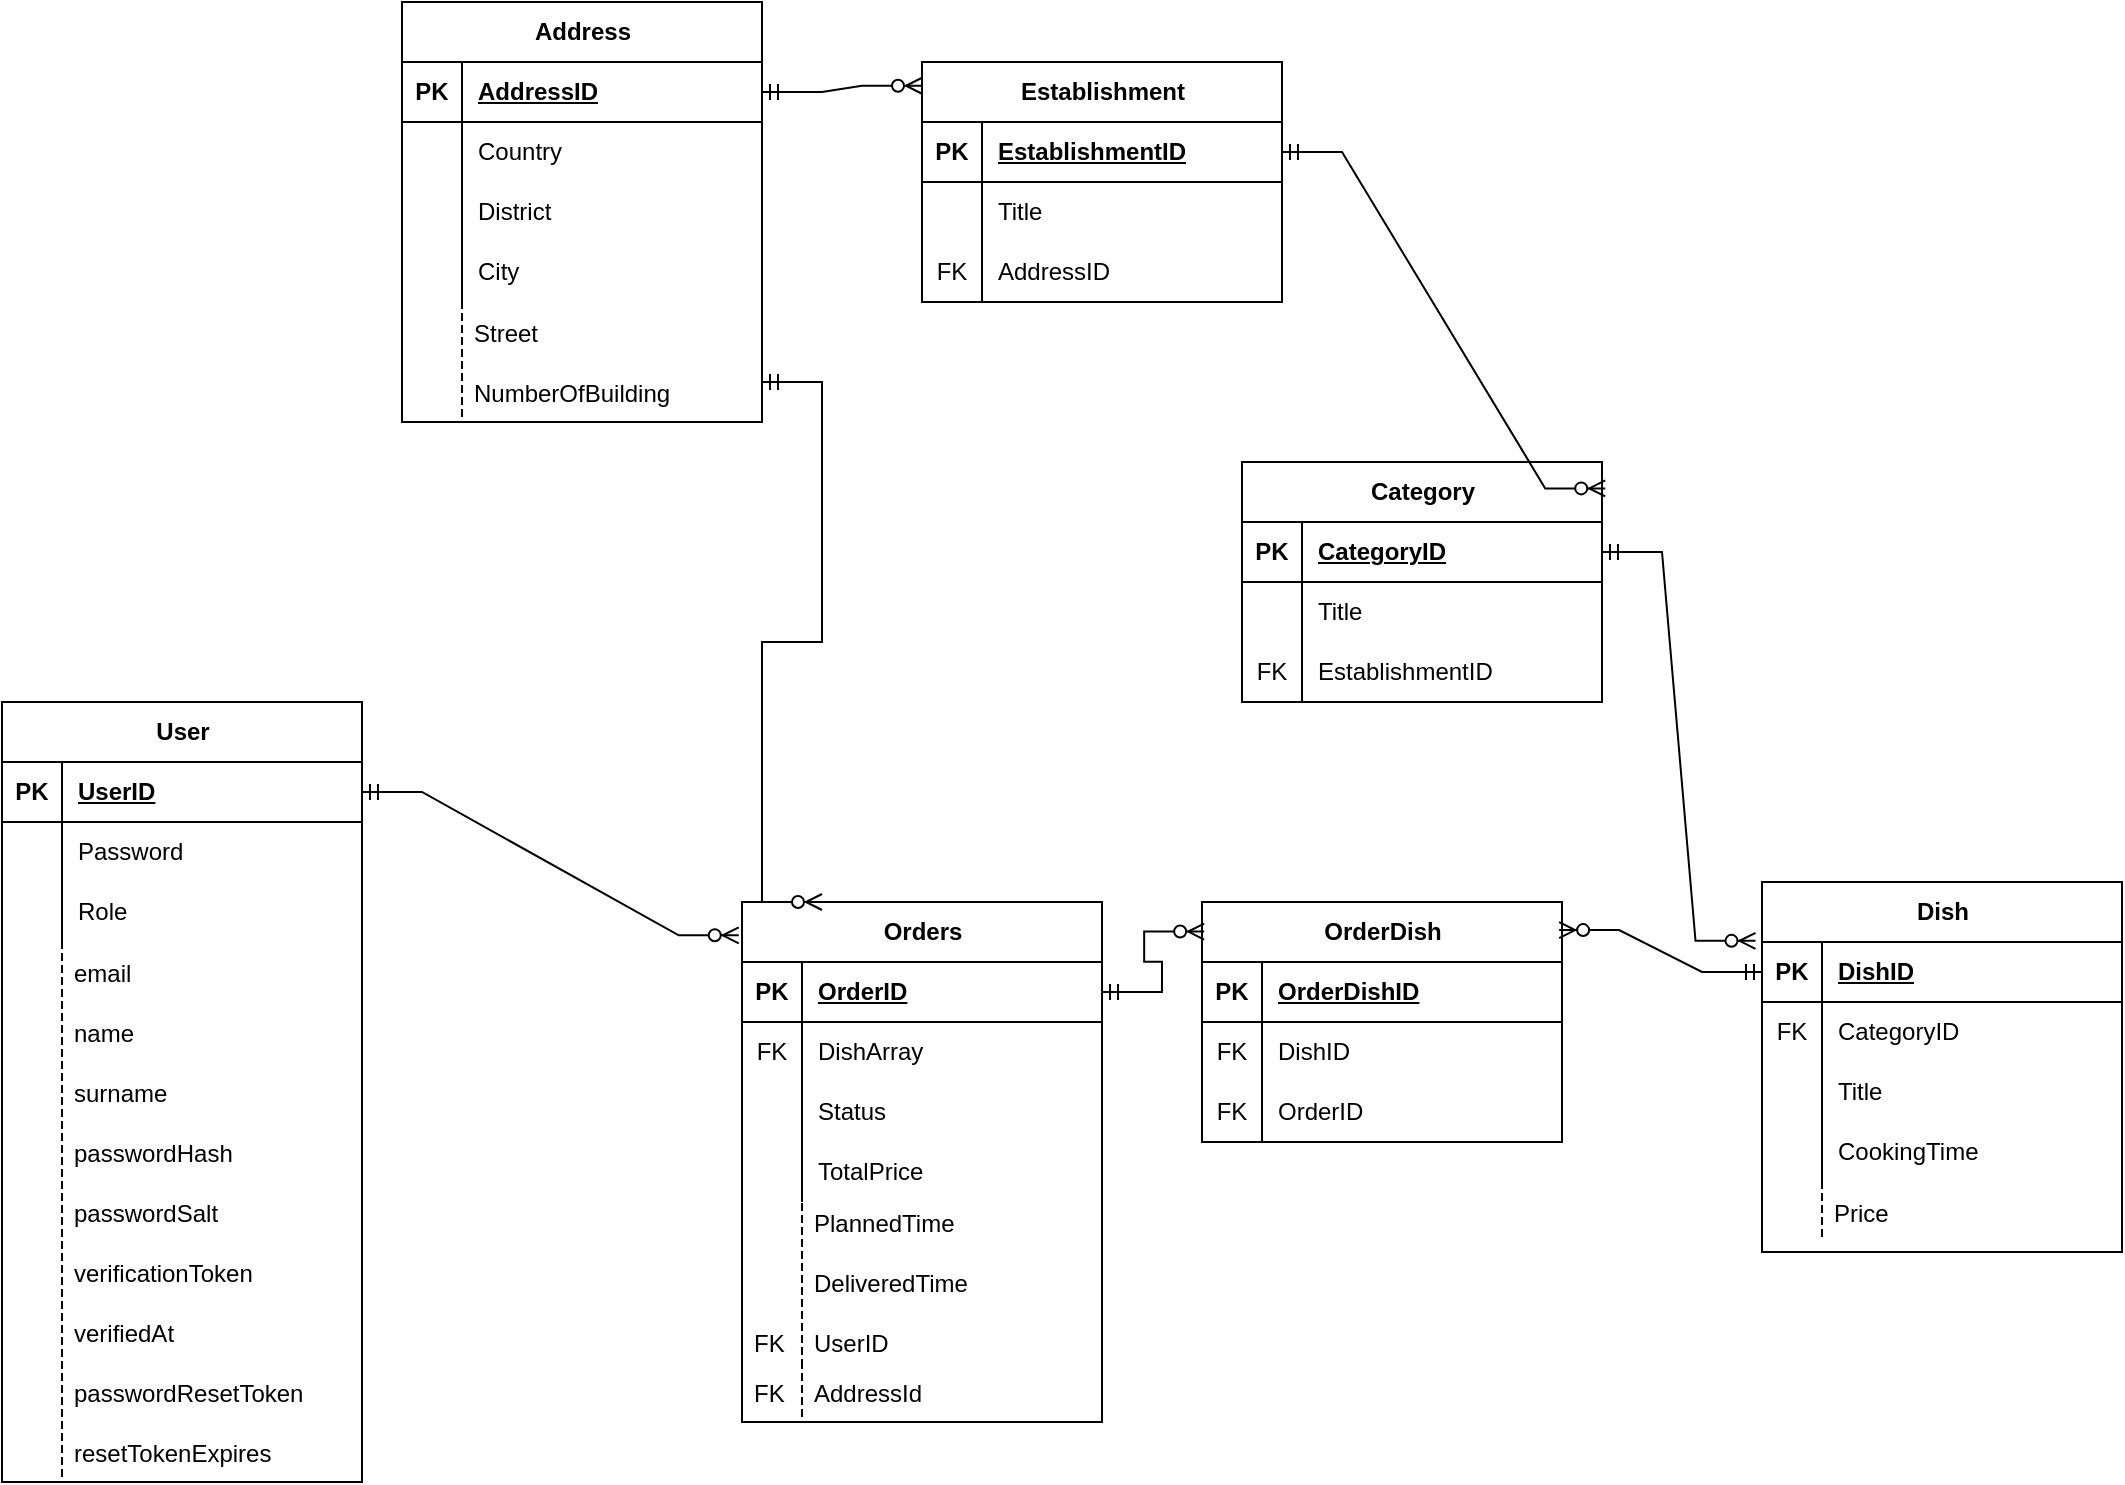 <mxfile version="21.6.8" type="device">
  <diagram name="Сторінка-1" id="KZws3kgKz52bz0hPjmru">
    <mxGraphModel dx="1348" dy="621" grid="1" gridSize="10" guides="1" tooltips="1" connect="1" arrows="1" fold="1" page="1" pageScale="1" pageWidth="827" pageHeight="1169" math="0" shadow="0">
      <root>
        <mxCell id="0" />
        <mxCell id="1" parent="0" />
        <mxCell id="n4Qk8GRczhbeKokDCpRe-1" value="Establishment" style="shape=table;startSize=30;container=1;collapsible=1;childLayout=tableLayout;fixedRows=1;rowLines=0;fontStyle=1;align=center;resizeLast=1;html=1;" parent="1" vertex="1">
          <mxGeometry x="-60" y="250" width="180" height="120" as="geometry" />
        </mxCell>
        <mxCell id="n4Qk8GRczhbeKokDCpRe-2" value="" style="shape=tableRow;horizontal=0;startSize=0;swimlaneHead=0;swimlaneBody=0;fillColor=none;collapsible=0;dropTarget=0;points=[[0,0.5],[1,0.5]];portConstraint=eastwest;top=0;left=0;right=0;bottom=1;" parent="n4Qk8GRczhbeKokDCpRe-1" vertex="1">
          <mxGeometry y="30" width="180" height="30" as="geometry" />
        </mxCell>
        <mxCell id="n4Qk8GRczhbeKokDCpRe-3" value="PK" style="shape=partialRectangle;connectable=0;fillColor=none;top=0;left=0;bottom=0;right=0;fontStyle=1;overflow=hidden;whiteSpace=wrap;html=1;" parent="n4Qk8GRczhbeKokDCpRe-2" vertex="1">
          <mxGeometry width="30" height="30" as="geometry">
            <mxRectangle width="30" height="30" as="alternateBounds" />
          </mxGeometry>
        </mxCell>
        <mxCell id="n4Qk8GRczhbeKokDCpRe-4" value="EstablishmentID" style="shape=partialRectangle;connectable=0;fillColor=none;top=0;left=0;bottom=0;right=0;align=left;spacingLeft=6;fontStyle=5;overflow=hidden;whiteSpace=wrap;html=1;" parent="n4Qk8GRczhbeKokDCpRe-2" vertex="1">
          <mxGeometry x="30" width="150" height="30" as="geometry">
            <mxRectangle width="150" height="30" as="alternateBounds" />
          </mxGeometry>
        </mxCell>
        <mxCell id="n4Qk8GRczhbeKokDCpRe-5" value="" style="shape=tableRow;horizontal=0;startSize=0;swimlaneHead=0;swimlaneBody=0;fillColor=none;collapsible=0;dropTarget=0;points=[[0,0.5],[1,0.5]];portConstraint=eastwest;top=0;left=0;right=0;bottom=0;" parent="n4Qk8GRczhbeKokDCpRe-1" vertex="1">
          <mxGeometry y="60" width="180" height="30" as="geometry" />
        </mxCell>
        <mxCell id="n4Qk8GRczhbeKokDCpRe-6" value="" style="shape=partialRectangle;connectable=0;fillColor=none;top=0;left=0;bottom=0;right=0;editable=1;overflow=hidden;whiteSpace=wrap;html=1;" parent="n4Qk8GRczhbeKokDCpRe-5" vertex="1">
          <mxGeometry width="30" height="30" as="geometry">
            <mxRectangle width="30" height="30" as="alternateBounds" />
          </mxGeometry>
        </mxCell>
        <mxCell id="n4Qk8GRczhbeKokDCpRe-7" value="Title" style="shape=partialRectangle;connectable=0;fillColor=none;top=0;left=0;bottom=0;right=0;align=left;spacingLeft=6;overflow=hidden;whiteSpace=wrap;html=1;" parent="n4Qk8GRczhbeKokDCpRe-5" vertex="1">
          <mxGeometry x="30" width="150" height="30" as="geometry">
            <mxRectangle width="150" height="30" as="alternateBounds" />
          </mxGeometry>
        </mxCell>
        <mxCell id="n4Qk8GRczhbeKokDCpRe-8" value="" style="shape=tableRow;horizontal=0;startSize=0;swimlaneHead=0;swimlaneBody=0;fillColor=none;collapsible=0;dropTarget=0;points=[[0,0.5],[1,0.5]];portConstraint=eastwest;top=0;left=0;right=0;bottom=0;" parent="n4Qk8GRczhbeKokDCpRe-1" vertex="1">
          <mxGeometry y="90" width="180" height="30" as="geometry" />
        </mxCell>
        <mxCell id="n4Qk8GRczhbeKokDCpRe-9" value="FK" style="shape=partialRectangle;connectable=0;fillColor=none;top=0;left=0;bottom=0;right=0;editable=1;overflow=hidden;whiteSpace=wrap;html=1;" parent="n4Qk8GRczhbeKokDCpRe-8" vertex="1">
          <mxGeometry width="30" height="30" as="geometry">
            <mxRectangle width="30" height="30" as="alternateBounds" />
          </mxGeometry>
        </mxCell>
        <mxCell id="n4Qk8GRczhbeKokDCpRe-10" value="AddressID" style="shape=partialRectangle;connectable=0;fillColor=none;top=0;left=0;bottom=0;right=0;align=left;spacingLeft=6;overflow=hidden;whiteSpace=wrap;html=1;" parent="n4Qk8GRczhbeKokDCpRe-8" vertex="1">
          <mxGeometry x="30" width="150" height="30" as="geometry">
            <mxRectangle width="150" height="30" as="alternateBounds" />
          </mxGeometry>
        </mxCell>
        <mxCell id="n4Qk8GRczhbeKokDCpRe-14" value="Address" style="shape=table;startSize=30;container=1;collapsible=1;childLayout=tableLayout;fixedRows=1;rowLines=0;fontStyle=1;align=center;resizeLast=1;html=1;" parent="1" vertex="1">
          <mxGeometry x="-320" y="220" width="180" height="210" as="geometry" />
        </mxCell>
        <mxCell id="n4Qk8GRczhbeKokDCpRe-15" value="" style="shape=tableRow;horizontal=0;startSize=0;swimlaneHead=0;swimlaneBody=0;fillColor=none;collapsible=0;dropTarget=0;points=[[0,0.5],[1,0.5]];portConstraint=eastwest;top=0;left=0;right=0;bottom=1;" parent="n4Qk8GRczhbeKokDCpRe-14" vertex="1">
          <mxGeometry y="30" width="180" height="30" as="geometry" />
        </mxCell>
        <mxCell id="n4Qk8GRczhbeKokDCpRe-16" value="PK" style="shape=partialRectangle;connectable=0;fillColor=none;top=0;left=0;bottom=0;right=0;fontStyle=1;overflow=hidden;whiteSpace=wrap;html=1;" parent="n4Qk8GRczhbeKokDCpRe-15" vertex="1">
          <mxGeometry width="30" height="30" as="geometry">
            <mxRectangle width="30" height="30" as="alternateBounds" />
          </mxGeometry>
        </mxCell>
        <mxCell id="n4Qk8GRczhbeKokDCpRe-17" value="AddressID" style="shape=partialRectangle;connectable=0;fillColor=none;top=0;left=0;bottom=0;right=0;align=left;spacingLeft=6;fontStyle=5;overflow=hidden;whiteSpace=wrap;html=1;" parent="n4Qk8GRczhbeKokDCpRe-15" vertex="1">
          <mxGeometry x="30" width="150" height="30" as="geometry">
            <mxRectangle width="150" height="30" as="alternateBounds" />
          </mxGeometry>
        </mxCell>
        <mxCell id="n4Qk8GRczhbeKokDCpRe-18" value="" style="shape=tableRow;horizontal=0;startSize=0;swimlaneHead=0;swimlaneBody=0;fillColor=none;collapsible=0;dropTarget=0;points=[[0,0.5],[1,0.5]];portConstraint=eastwest;top=0;left=0;right=0;bottom=0;" parent="n4Qk8GRczhbeKokDCpRe-14" vertex="1">
          <mxGeometry y="60" width="180" height="30" as="geometry" />
        </mxCell>
        <mxCell id="n4Qk8GRczhbeKokDCpRe-19" value="" style="shape=partialRectangle;connectable=0;fillColor=none;top=0;left=0;bottom=0;right=0;editable=1;overflow=hidden;whiteSpace=wrap;html=1;" parent="n4Qk8GRczhbeKokDCpRe-18" vertex="1">
          <mxGeometry width="30" height="30" as="geometry">
            <mxRectangle width="30" height="30" as="alternateBounds" />
          </mxGeometry>
        </mxCell>
        <mxCell id="n4Qk8GRczhbeKokDCpRe-20" value="Country" style="shape=partialRectangle;connectable=0;fillColor=none;top=0;left=0;bottom=0;right=0;align=left;spacingLeft=6;overflow=hidden;whiteSpace=wrap;html=1;" parent="n4Qk8GRczhbeKokDCpRe-18" vertex="1">
          <mxGeometry x="30" width="150" height="30" as="geometry">
            <mxRectangle width="150" height="30" as="alternateBounds" />
          </mxGeometry>
        </mxCell>
        <mxCell id="n4Qk8GRczhbeKokDCpRe-21" value="" style="shape=tableRow;horizontal=0;startSize=0;swimlaneHead=0;swimlaneBody=0;fillColor=none;collapsible=0;dropTarget=0;points=[[0,0.5],[1,0.5]];portConstraint=eastwest;top=0;left=0;right=0;bottom=0;" parent="n4Qk8GRczhbeKokDCpRe-14" vertex="1">
          <mxGeometry y="90" width="180" height="30" as="geometry" />
        </mxCell>
        <mxCell id="n4Qk8GRczhbeKokDCpRe-22" value="" style="shape=partialRectangle;connectable=0;fillColor=none;top=0;left=0;bottom=0;right=0;editable=1;overflow=hidden;whiteSpace=wrap;html=1;" parent="n4Qk8GRczhbeKokDCpRe-21" vertex="1">
          <mxGeometry width="30" height="30" as="geometry">
            <mxRectangle width="30" height="30" as="alternateBounds" />
          </mxGeometry>
        </mxCell>
        <mxCell id="n4Qk8GRczhbeKokDCpRe-23" value="District" style="shape=partialRectangle;connectable=0;fillColor=none;top=0;left=0;bottom=0;right=0;align=left;spacingLeft=6;overflow=hidden;whiteSpace=wrap;html=1;" parent="n4Qk8GRczhbeKokDCpRe-21" vertex="1">
          <mxGeometry x="30" width="150" height="30" as="geometry">
            <mxRectangle width="150" height="30" as="alternateBounds" />
          </mxGeometry>
        </mxCell>
        <mxCell id="n4Qk8GRczhbeKokDCpRe-24" value="" style="shape=tableRow;horizontal=0;startSize=0;swimlaneHead=0;swimlaneBody=0;fillColor=none;collapsible=0;dropTarget=0;points=[[0,0.5],[1,0.5]];portConstraint=eastwest;top=0;left=0;right=0;bottom=0;" parent="n4Qk8GRczhbeKokDCpRe-14" vertex="1">
          <mxGeometry y="120" width="180" height="30" as="geometry" />
        </mxCell>
        <mxCell id="n4Qk8GRczhbeKokDCpRe-25" value="" style="shape=partialRectangle;connectable=0;fillColor=none;top=0;left=0;bottom=0;right=0;editable=1;overflow=hidden;whiteSpace=wrap;html=1;" parent="n4Qk8GRczhbeKokDCpRe-24" vertex="1">
          <mxGeometry width="30" height="30" as="geometry">
            <mxRectangle width="30" height="30" as="alternateBounds" />
          </mxGeometry>
        </mxCell>
        <mxCell id="n4Qk8GRczhbeKokDCpRe-26" value="City" style="shape=partialRectangle;connectable=0;fillColor=none;top=0;left=0;bottom=0;right=0;align=left;spacingLeft=6;overflow=hidden;whiteSpace=wrap;html=1;" parent="n4Qk8GRczhbeKokDCpRe-24" vertex="1">
          <mxGeometry x="30" width="150" height="30" as="geometry">
            <mxRectangle width="150" height="30" as="alternateBounds" />
          </mxGeometry>
        </mxCell>
        <mxCell id="n4Qk8GRczhbeKokDCpRe-27" value="NumberOfBuilding" style="shape=partialRectangle;fillColor=none;align=left;verticalAlign=middle;strokeColor=none;spacingLeft=34;rotatable=0;points=[[0,0.5],[1,0.5]];portConstraint=eastwest;dropTarget=0;" parent="1" vertex="1">
          <mxGeometry x="-320" y="400" width="90" height="30" as="geometry" />
        </mxCell>
        <mxCell id="n4Qk8GRczhbeKokDCpRe-28" value="" style="shape=partialRectangle;top=0;left=0;bottom=0;fillColor=none;stokeWidth=1;dashed=1;align=left;verticalAlign=middle;spacingLeft=4;spacingRight=4;overflow=hidden;rotatable=0;points=[];portConstraint=eastwest;part=1;" parent="n4Qk8GRczhbeKokDCpRe-27" vertex="1" connectable="0">
          <mxGeometry width="30" height="30" as="geometry" />
        </mxCell>
        <mxCell id="n4Qk8GRczhbeKokDCpRe-31" value="Category" style="shape=table;startSize=30;container=1;collapsible=1;childLayout=tableLayout;fixedRows=1;rowLines=0;fontStyle=1;align=center;resizeLast=1;html=1;" parent="1" vertex="1">
          <mxGeometry x="100" y="450" width="180" height="120" as="geometry" />
        </mxCell>
        <mxCell id="n4Qk8GRczhbeKokDCpRe-32" value="" style="shape=tableRow;horizontal=0;startSize=0;swimlaneHead=0;swimlaneBody=0;fillColor=none;collapsible=0;dropTarget=0;points=[[0,0.5],[1,0.5]];portConstraint=eastwest;top=0;left=0;right=0;bottom=1;" parent="n4Qk8GRczhbeKokDCpRe-31" vertex="1">
          <mxGeometry y="30" width="180" height="30" as="geometry" />
        </mxCell>
        <mxCell id="n4Qk8GRczhbeKokDCpRe-33" value="PK" style="shape=partialRectangle;connectable=0;fillColor=none;top=0;left=0;bottom=0;right=0;fontStyle=1;overflow=hidden;whiteSpace=wrap;html=1;" parent="n4Qk8GRczhbeKokDCpRe-32" vertex="1">
          <mxGeometry width="30" height="30" as="geometry">
            <mxRectangle width="30" height="30" as="alternateBounds" />
          </mxGeometry>
        </mxCell>
        <mxCell id="n4Qk8GRczhbeKokDCpRe-34" value="CategoryID" style="shape=partialRectangle;connectable=0;fillColor=none;top=0;left=0;bottom=0;right=0;align=left;spacingLeft=6;fontStyle=5;overflow=hidden;whiteSpace=wrap;html=1;" parent="n4Qk8GRczhbeKokDCpRe-32" vertex="1">
          <mxGeometry x="30" width="150" height="30" as="geometry">
            <mxRectangle width="150" height="30" as="alternateBounds" />
          </mxGeometry>
        </mxCell>
        <mxCell id="n4Qk8GRczhbeKokDCpRe-35" value="" style="shape=tableRow;horizontal=0;startSize=0;swimlaneHead=0;swimlaneBody=0;fillColor=none;collapsible=0;dropTarget=0;points=[[0,0.5],[1,0.5]];portConstraint=eastwest;top=0;left=0;right=0;bottom=0;" parent="n4Qk8GRczhbeKokDCpRe-31" vertex="1">
          <mxGeometry y="60" width="180" height="30" as="geometry" />
        </mxCell>
        <mxCell id="n4Qk8GRczhbeKokDCpRe-36" value="" style="shape=partialRectangle;connectable=0;fillColor=none;top=0;left=0;bottom=0;right=0;editable=1;overflow=hidden;whiteSpace=wrap;html=1;" parent="n4Qk8GRczhbeKokDCpRe-35" vertex="1">
          <mxGeometry width="30" height="30" as="geometry">
            <mxRectangle width="30" height="30" as="alternateBounds" />
          </mxGeometry>
        </mxCell>
        <mxCell id="n4Qk8GRczhbeKokDCpRe-37" value="Title" style="shape=partialRectangle;connectable=0;fillColor=none;top=0;left=0;bottom=0;right=0;align=left;spacingLeft=6;overflow=hidden;whiteSpace=wrap;html=1;" parent="n4Qk8GRczhbeKokDCpRe-35" vertex="1">
          <mxGeometry x="30" width="150" height="30" as="geometry">
            <mxRectangle width="150" height="30" as="alternateBounds" />
          </mxGeometry>
        </mxCell>
        <mxCell id="n4Qk8GRczhbeKokDCpRe-38" value="" style="shape=tableRow;horizontal=0;startSize=0;swimlaneHead=0;swimlaneBody=0;fillColor=none;collapsible=0;dropTarget=0;points=[[0,0.5],[1,0.5]];portConstraint=eastwest;top=0;left=0;right=0;bottom=0;" parent="n4Qk8GRczhbeKokDCpRe-31" vertex="1">
          <mxGeometry y="90" width="180" height="30" as="geometry" />
        </mxCell>
        <mxCell id="n4Qk8GRczhbeKokDCpRe-39" value="FK" style="shape=partialRectangle;connectable=0;fillColor=none;top=0;left=0;bottom=0;right=0;editable=1;overflow=hidden;whiteSpace=wrap;html=1;" parent="n4Qk8GRczhbeKokDCpRe-38" vertex="1">
          <mxGeometry width="30" height="30" as="geometry">
            <mxRectangle width="30" height="30" as="alternateBounds" />
          </mxGeometry>
        </mxCell>
        <mxCell id="n4Qk8GRczhbeKokDCpRe-40" value="EstablishmentID" style="shape=partialRectangle;connectable=0;fillColor=none;top=0;left=0;bottom=0;right=0;align=left;spacingLeft=6;overflow=hidden;whiteSpace=wrap;html=1;" parent="n4Qk8GRczhbeKokDCpRe-38" vertex="1">
          <mxGeometry x="30" width="150" height="30" as="geometry">
            <mxRectangle width="150" height="30" as="alternateBounds" />
          </mxGeometry>
        </mxCell>
        <mxCell id="n4Qk8GRczhbeKokDCpRe-62" value="Dish" style="shape=table;startSize=30;container=1;collapsible=1;childLayout=tableLayout;fixedRows=1;rowLines=0;fontStyle=1;align=center;resizeLast=1;html=1;" parent="1" vertex="1">
          <mxGeometry x="360" y="660" width="180" height="185" as="geometry" />
        </mxCell>
        <mxCell id="n4Qk8GRczhbeKokDCpRe-63" value="" style="shape=tableRow;horizontal=0;startSize=0;swimlaneHead=0;swimlaneBody=0;fillColor=none;collapsible=0;dropTarget=0;points=[[0,0.5],[1,0.5]];portConstraint=eastwest;top=0;left=0;right=0;bottom=1;" parent="n4Qk8GRczhbeKokDCpRe-62" vertex="1">
          <mxGeometry y="30" width="180" height="30" as="geometry" />
        </mxCell>
        <mxCell id="n4Qk8GRczhbeKokDCpRe-64" value="PK" style="shape=partialRectangle;connectable=0;fillColor=none;top=0;left=0;bottom=0;right=0;fontStyle=1;overflow=hidden;whiteSpace=wrap;html=1;" parent="n4Qk8GRczhbeKokDCpRe-63" vertex="1">
          <mxGeometry width="30" height="30" as="geometry">
            <mxRectangle width="30" height="30" as="alternateBounds" />
          </mxGeometry>
        </mxCell>
        <mxCell id="n4Qk8GRczhbeKokDCpRe-65" value="DishID" style="shape=partialRectangle;connectable=0;fillColor=none;top=0;left=0;bottom=0;right=0;align=left;spacingLeft=6;fontStyle=5;overflow=hidden;whiteSpace=wrap;html=1;" parent="n4Qk8GRczhbeKokDCpRe-63" vertex="1">
          <mxGeometry x="30" width="150" height="30" as="geometry">
            <mxRectangle width="150" height="30" as="alternateBounds" />
          </mxGeometry>
        </mxCell>
        <mxCell id="n4Qk8GRczhbeKokDCpRe-66" value="" style="shape=tableRow;horizontal=0;startSize=0;swimlaneHead=0;swimlaneBody=0;fillColor=none;collapsible=0;dropTarget=0;points=[[0,0.5],[1,0.5]];portConstraint=eastwest;top=0;left=0;right=0;bottom=0;" parent="n4Qk8GRczhbeKokDCpRe-62" vertex="1">
          <mxGeometry y="60" width="180" height="30" as="geometry" />
        </mxCell>
        <mxCell id="n4Qk8GRczhbeKokDCpRe-67" value="FK" style="shape=partialRectangle;connectable=0;fillColor=none;top=0;left=0;bottom=0;right=0;editable=1;overflow=hidden;whiteSpace=wrap;html=1;" parent="n4Qk8GRczhbeKokDCpRe-66" vertex="1">
          <mxGeometry width="30" height="30" as="geometry">
            <mxRectangle width="30" height="30" as="alternateBounds" />
          </mxGeometry>
        </mxCell>
        <mxCell id="n4Qk8GRczhbeKokDCpRe-68" value="CategoryID" style="shape=partialRectangle;connectable=0;fillColor=none;top=0;left=0;bottom=0;right=0;align=left;spacingLeft=6;overflow=hidden;whiteSpace=wrap;html=1;" parent="n4Qk8GRczhbeKokDCpRe-66" vertex="1">
          <mxGeometry x="30" width="150" height="30" as="geometry">
            <mxRectangle width="150" height="30" as="alternateBounds" />
          </mxGeometry>
        </mxCell>
        <mxCell id="n4Qk8GRczhbeKokDCpRe-69" value="" style="shape=tableRow;horizontal=0;startSize=0;swimlaneHead=0;swimlaneBody=0;fillColor=none;collapsible=0;dropTarget=0;points=[[0,0.5],[1,0.5]];portConstraint=eastwest;top=0;left=0;right=0;bottom=0;" parent="n4Qk8GRczhbeKokDCpRe-62" vertex="1">
          <mxGeometry y="90" width="180" height="30" as="geometry" />
        </mxCell>
        <mxCell id="n4Qk8GRczhbeKokDCpRe-70" value="" style="shape=partialRectangle;connectable=0;fillColor=none;top=0;left=0;bottom=0;right=0;editable=1;overflow=hidden;whiteSpace=wrap;html=1;" parent="n4Qk8GRczhbeKokDCpRe-69" vertex="1">
          <mxGeometry width="30" height="30" as="geometry">
            <mxRectangle width="30" height="30" as="alternateBounds" />
          </mxGeometry>
        </mxCell>
        <mxCell id="n4Qk8GRczhbeKokDCpRe-71" value="Title" style="shape=partialRectangle;connectable=0;fillColor=none;top=0;left=0;bottom=0;right=0;align=left;spacingLeft=6;overflow=hidden;whiteSpace=wrap;html=1;" parent="n4Qk8GRczhbeKokDCpRe-69" vertex="1">
          <mxGeometry x="30" width="150" height="30" as="geometry">
            <mxRectangle width="150" height="30" as="alternateBounds" />
          </mxGeometry>
        </mxCell>
        <mxCell id="n4Qk8GRczhbeKokDCpRe-72" value="" style="shape=tableRow;horizontal=0;startSize=0;swimlaneHead=0;swimlaneBody=0;fillColor=none;collapsible=0;dropTarget=0;points=[[0,0.5],[1,0.5]];portConstraint=eastwest;top=0;left=0;right=0;bottom=0;" parent="n4Qk8GRczhbeKokDCpRe-62" vertex="1">
          <mxGeometry y="120" width="180" height="30" as="geometry" />
        </mxCell>
        <mxCell id="n4Qk8GRczhbeKokDCpRe-73" value="" style="shape=partialRectangle;connectable=0;fillColor=none;top=0;left=0;bottom=0;right=0;editable=1;overflow=hidden;whiteSpace=wrap;html=1;" parent="n4Qk8GRczhbeKokDCpRe-72" vertex="1">
          <mxGeometry width="30" height="30" as="geometry">
            <mxRectangle width="30" height="30" as="alternateBounds" />
          </mxGeometry>
        </mxCell>
        <mxCell id="n4Qk8GRczhbeKokDCpRe-74" value="CookingTime" style="shape=partialRectangle;connectable=0;fillColor=none;top=0;left=0;bottom=0;right=0;align=left;spacingLeft=6;overflow=hidden;whiteSpace=wrap;html=1;" parent="n4Qk8GRczhbeKokDCpRe-72" vertex="1">
          <mxGeometry x="30" width="150" height="30" as="geometry">
            <mxRectangle width="150" height="30" as="alternateBounds" />
          </mxGeometry>
        </mxCell>
        <mxCell id="n4Qk8GRczhbeKokDCpRe-75" value="" style="edgeStyle=entityRelationEdgeStyle;fontSize=12;html=1;endArrow=ERzeroToMany;startArrow=ERmandOne;rounded=0;exitX=1;exitY=0.5;exitDx=0;exitDy=0;entryX=0;entryY=0.099;entryDx=0;entryDy=0;entryPerimeter=0;" parent="1" source="n4Qk8GRczhbeKokDCpRe-15" target="n4Qk8GRczhbeKokDCpRe-1" edge="1">
          <mxGeometry width="100" height="100" relative="1" as="geometry">
            <mxPoint x="80" y="370" as="sourcePoint" />
            <mxPoint x="-150" y="360" as="targetPoint" />
            <Array as="points">
              <mxPoint x="-90" y="150" />
              <mxPoint x="-100" y="150" />
            </Array>
          </mxGeometry>
        </mxCell>
        <mxCell id="n4Qk8GRczhbeKokDCpRe-77" value="" style="edgeStyle=entityRelationEdgeStyle;fontSize=12;html=1;endArrow=ERzeroToMany;startArrow=ERmandOne;rounded=0;exitX=1;exitY=0.5;exitDx=0;exitDy=0;entryX=1.009;entryY=0.11;entryDx=0;entryDy=0;entryPerimeter=0;" parent="1" source="n4Qk8GRczhbeKokDCpRe-2" target="n4Qk8GRczhbeKokDCpRe-31" edge="1">
          <mxGeometry width="100" height="100" relative="1" as="geometry">
            <mxPoint x="210" y="365" as="sourcePoint" />
            <mxPoint x="240" y="510" as="targetPoint" />
          </mxGeometry>
        </mxCell>
        <mxCell id="n4Qk8GRczhbeKokDCpRe-78" value="" style="edgeStyle=entityRelationEdgeStyle;fontSize=12;html=1;endArrow=ERzeroToMany;startArrow=ERmandOne;rounded=0;exitX=1;exitY=0.5;exitDx=0;exitDy=0;entryX=-0.018;entryY=0.159;entryDx=0;entryDy=0;entryPerimeter=0;" parent="1" source="n4Qk8GRczhbeKokDCpRe-32" target="n4Qk8GRczhbeKokDCpRe-62" edge="1">
          <mxGeometry width="100" height="100" relative="1" as="geometry">
            <mxPoint x="140" y="610" as="sourcePoint" />
            <mxPoint x="220" y="598" as="targetPoint" />
          </mxGeometry>
        </mxCell>
        <mxCell id="n4Qk8GRczhbeKokDCpRe-79" value="Orders" style="shape=table;startSize=30;container=1;collapsible=1;childLayout=tableLayout;fixedRows=1;rowLines=0;fontStyle=1;align=center;resizeLast=1;html=1;" parent="1" vertex="1">
          <mxGeometry x="-150" y="670" width="180" height="260" as="geometry" />
        </mxCell>
        <mxCell id="n4Qk8GRczhbeKokDCpRe-80" value="" style="shape=tableRow;horizontal=0;startSize=0;swimlaneHead=0;swimlaneBody=0;fillColor=none;collapsible=0;dropTarget=0;points=[[0,0.5],[1,0.5]];portConstraint=eastwest;top=0;left=0;right=0;bottom=1;" parent="n4Qk8GRczhbeKokDCpRe-79" vertex="1">
          <mxGeometry y="30" width="180" height="30" as="geometry" />
        </mxCell>
        <mxCell id="n4Qk8GRczhbeKokDCpRe-81" value="PK" style="shape=partialRectangle;connectable=0;fillColor=none;top=0;left=0;bottom=0;right=0;fontStyle=1;overflow=hidden;whiteSpace=wrap;html=1;" parent="n4Qk8GRczhbeKokDCpRe-80" vertex="1">
          <mxGeometry width="30" height="30" as="geometry">
            <mxRectangle width="30" height="30" as="alternateBounds" />
          </mxGeometry>
        </mxCell>
        <mxCell id="n4Qk8GRczhbeKokDCpRe-82" value="OrderID" style="shape=partialRectangle;connectable=0;fillColor=none;top=0;left=0;bottom=0;right=0;align=left;spacingLeft=6;fontStyle=5;overflow=hidden;whiteSpace=wrap;html=1;" parent="n4Qk8GRczhbeKokDCpRe-80" vertex="1">
          <mxGeometry x="30" width="150" height="30" as="geometry">
            <mxRectangle width="150" height="30" as="alternateBounds" />
          </mxGeometry>
        </mxCell>
        <mxCell id="n4Qk8GRczhbeKokDCpRe-83" value="" style="shape=tableRow;horizontal=0;startSize=0;swimlaneHead=0;swimlaneBody=0;fillColor=none;collapsible=0;dropTarget=0;points=[[0,0.5],[1,0.5]];portConstraint=eastwest;top=0;left=0;right=0;bottom=0;" parent="n4Qk8GRczhbeKokDCpRe-79" vertex="1">
          <mxGeometry y="60" width="180" height="30" as="geometry" />
        </mxCell>
        <mxCell id="n4Qk8GRczhbeKokDCpRe-84" value="FK" style="shape=partialRectangle;connectable=0;fillColor=none;top=0;left=0;bottom=0;right=0;editable=1;overflow=hidden;whiteSpace=wrap;html=1;" parent="n4Qk8GRczhbeKokDCpRe-83" vertex="1">
          <mxGeometry width="30" height="30" as="geometry">
            <mxRectangle width="30" height="30" as="alternateBounds" />
          </mxGeometry>
        </mxCell>
        <mxCell id="n4Qk8GRczhbeKokDCpRe-85" value="DishArray" style="shape=partialRectangle;connectable=0;fillColor=none;top=0;left=0;bottom=0;right=0;align=left;spacingLeft=6;overflow=hidden;whiteSpace=wrap;html=1;" parent="n4Qk8GRczhbeKokDCpRe-83" vertex="1">
          <mxGeometry x="30" width="150" height="30" as="geometry">
            <mxRectangle width="150" height="30" as="alternateBounds" />
          </mxGeometry>
        </mxCell>
        <mxCell id="n4Qk8GRczhbeKokDCpRe-86" value="" style="shape=tableRow;horizontal=0;startSize=0;swimlaneHead=0;swimlaneBody=0;fillColor=none;collapsible=0;dropTarget=0;points=[[0,0.5],[1,0.5]];portConstraint=eastwest;top=0;left=0;right=0;bottom=0;" parent="n4Qk8GRczhbeKokDCpRe-79" vertex="1">
          <mxGeometry y="90" width="180" height="30" as="geometry" />
        </mxCell>
        <mxCell id="n4Qk8GRczhbeKokDCpRe-87" value="" style="shape=partialRectangle;connectable=0;fillColor=none;top=0;left=0;bottom=0;right=0;editable=1;overflow=hidden;whiteSpace=wrap;html=1;" parent="n4Qk8GRczhbeKokDCpRe-86" vertex="1">
          <mxGeometry width="30" height="30" as="geometry">
            <mxRectangle width="30" height="30" as="alternateBounds" />
          </mxGeometry>
        </mxCell>
        <mxCell id="n4Qk8GRczhbeKokDCpRe-88" value="Status" style="shape=partialRectangle;connectable=0;fillColor=none;top=0;left=0;bottom=0;right=0;align=left;spacingLeft=6;overflow=hidden;whiteSpace=wrap;html=1;" parent="n4Qk8GRczhbeKokDCpRe-86" vertex="1">
          <mxGeometry x="30" width="150" height="30" as="geometry">
            <mxRectangle width="150" height="30" as="alternateBounds" />
          </mxGeometry>
        </mxCell>
        <mxCell id="n4Qk8GRczhbeKokDCpRe-89" value="" style="shape=tableRow;horizontal=0;startSize=0;swimlaneHead=0;swimlaneBody=0;fillColor=none;collapsible=0;dropTarget=0;points=[[0,0.5],[1,0.5]];portConstraint=eastwest;top=0;left=0;right=0;bottom=0;" parent="n4Qk8GRczhbeKokDCpRe-79" vertex="1">
          <mxGeometry y="120" width="180" height="30" as="geometry" />
        </mxCell>
        <mxCell id="n4Qk8GRczhbeKokDCpRe-90" value="" style="shape=partialRectangle;connectable=0;fillColor=none;top=0;left=0;bottom=0;right=0;editable=1;overflow=hidden;whiteSpace=wrap;html=1;" parent="n4Qk8GRczhbeKokDCpRe-89" vertex="1">
          <mxGeometry width="30" height="30" as="geometry">
            <mxRectangle width="30" height="30" as="alternateBounds" />
          </mxGeometry>
        </mxCell>
        <mxCell id="n4Qk8GRczhbeKokDCpRe-91" value="TotalPrice" style="shape=partialRectangle;connectable=0;fillColor=none;top=0;left=0;bottom=0;right=0;align=left;spacingLeft=6;overflow=hidden;whiteSpace=wrap;html=1;" parent="n4Qk8GRczhbeKokDCpRe-89" vertex="1">
          <mxGeometry x="30" width="150" height="30" as="geometry">
            <mxRectangle width="150" height="30" as="alternateBounds" />
          </mxGeometry>
        </mxCell>
        <mxCell id="n4Qk8GRczhbeKokDCpRe-93" value="Price" style="shape=partialRectangle;fillColor=none;align=left;verticalAlign=middle;strokeColor=none;spacingLeft=34;rotatable=0;points=[[0,0.5],[1,0.5]];portConstraint=eastwest;dropTarget=0;" parent="1" vertex="1">
          <mxGeometry x="360" y="810" width="90" height="30" as="geometry" />
        </mxCell>
        <mxCell id="n4Qk8GRczhbeKokDCpRe-94" value="" style="shape=partialRectangle;top=0;left=0;bottom=0;fillColor=none;stokeWidth=1;dashed=1;align=left;verticalAlign=middle;spacingLeft=4;spacingRight=4;overflow=hidden;rotatable=0;points=[];portConstraint=eastwest;part=1;" parent="n4Qk8GRczhbeKokDCpRe-93" vertex="1" connectable="0">
          <mxGeometry width="30" height="30" as="geometry" />
        </mxCell>
        <mxCell id="n4Qk8GRczhbeKokDCpRe-95" value="PlannedTime" style="shape=partialRectangle;fillColor=none;align=left;verticalAlign=middle;strokeColor=none;spacingLeft=34;rotatable=0;points=[[0,0.5],[1,0.5]];portConstraint=eastwest;dropTarget=0;" parent="1" vertex="1">
          <mxGeometry x="-150" y="815" width="90" height="30" as="geometry" />
        </mxCell>
        <mxCell id="n4Qk8GRczhbeKokDCpRe-96" value="" style="shape=partialRectangle;top=0;left=0;bottom=0;fillColor=none;stokeWidth=1;dashed=1;align=left;verticalAlign=middle;spacingLeft=4;spacingRight=4;overflow=hidden;rotatable=0;points=[];portConstraint=eastwest;part=1;" parent="n4Qk8GRczhbeKokDCpRe-95" vertex="1" connectable="0">
          <mxGeometry width="30" height="30" as="geometry" />
        </mxCell>
        <mxCell id="n4Qk8GRczhbeKokDCpRe-97" value="DeliveredTime" style="shape=partialRectangle;fillColor=none;align=left;verticalAlign=middle;strokeColor=none;spacingLeft=34;rotatable=0;points=[[0,0.5],[1,0.5]];portConstraint=eastwest;dropTarget=0;" parent="1" vertex="1">
          <mxGeometry x="-150" y="845" width="90" height="30" as="geometry" />
        </mxCell>
        <mxCell id="n4Qk8GRczhbeKokDCpRe-98" value="" style="shape=partialRectangle;top=0;left=0;bottom=0;fillColor=none;stokeWidth=1;dashed=1;align=left;verticalAlign=middle;spacingLeft=4;spacingRight=4;overflow=hidden;rotatable=0;points=[];portConstraint=eastwest;part=1;" parent="n4Qk8GRczhbeKokDCpRe-97" vertex="1" connectable="0">
          <mxGeometry width="30" height="30" as="geometry" />
        </mxCell>
        <mxCell id="n4Qk8GRczhbeKokDCpRe-99" value="UserID" style="shape=partialRectangle;fillColor=none;align=left;verticalAlign=middle;strokeColor=none;spacingLeft=34;rotatable=0;points=[[0,0.5],[1,0.5]];portConstraint=eastwest;dropTarget=0;" parent="1" vertex="1">
          <mxGeometry x="-150" y="875" width="90" height="30" as="geometry" />
        </mxCell>
        <mxCell id="n4Qk8GRczhbeKokDCpRe-100" value="FK" style="shape=partialRectangle;top=0;left=0;bottom=0;fillColor=none;stokeWidth=1;dashed=1;align=left;verticalAlign=middle;spacingLeft=4;spacingRight=4;overflow=hidden;rotatable=0;points=[];portConstraint=eastwest;part=1;" parent="n4Qk8GRczhbeKokDCpRe-99" vertex="1" connectable="0">
          <mxGeometry width="30" height="30" as="geometry" />
        </mxCell>
        <mxCell id="n4Qk8GRczhbeKokDCpRe-102" value="User" style="shape=table;startSize=30;container=1;collapsible=1;childLayout=tableLayout;fixedRows=1;rowLines=0;fontStyle=1;align=center;resizeLast=1;html=1;" parent="1" vertex="1">
          <mxGeometry x="-520" y="570" width="180" height="390" as="geometry" />
        </mxCell>
        <mxCell id="n4Qk8GRczhbeKokDCpRe-103" value="" style="shape=tableRow;horizontal=0;startSize=0;swimlaneHead=0;swimlaneBody=0;fillColor=none;collapsible=0;dropTarget=0;points=[[0,0.5],[1,0.5]];portConstraint=eastwest;top=0;left=0;right=0;bottom=1;" parent="n4Qk8GRczhbeKokDCpRe-102" vertex="1">
          <mxGeometry y="30" width="180" height="30" as="geometry" />
        </mxCell>
        <mxCell id="n4Qk8GRczhbeKokDCpRe-104" value="PK" style="shape=partialRectangle;connectable=0;fillColor=none;top=0;left=0;bottom=0;right=0;fontStyle=1;overflow=hidden;whiteSpace=wrap;html=1;" parent="n4Qk8GRczhbeKokDCpRe-103" vertex="1">
          <mxGeometry width="30" height="30" as="geometry">
            <mxRectangle width="30" height="30" as="alternateBounds" />
          </mxGeometry>
        </mxCell>
        <mxCell id="n4Qk8GRczhbeKokDCpRe-105" value="UserID" style="shape=partialRectangle;connectable=0;fillColor=none;top=0;left=0;bottom=0;right=0;align=left;spacingLeft=6;fontStyle=5;overflow=hidden;whiteSpace=wrap;html=1;" parent="n4Qk8GRczhbeKokDCpRe-103" vertex="1">
          <mxGeometry x="30" width="150" height="30" as="geometry">
            <mxRectangle width="150" height="30" as="alternateBounds" />
          </mxGeometry>
        </mxCell>
        <mxCell id="n4Qk8GRczhbeKokDCpRe-109" value="" style="shape=tableRow;horizontal=0;startSize=0;swimlaneHead=0;swimlaneBody=0;fillColor=none;collapsible=0;dropTarget=0;points=[[0,0.5],[1,0.5]];portConstraint=eastwest;top=0;left=0;right=0;bottom=0;" parent="n4Qk8GRczhbeKokDCpRe-102" vertex="1">
          <mxGeometry y="60" width="180" height="30" as="geometry" />
        </mxCell>
        <mxCell id="n4Qk8GRczhbeKokDCpRe-110" value="" style="shape=partialRectangle;connectable=0;fillColor=none;top=0;left=0;bottom=0;right=0;editable=1;overflow=hidden;whiteSpace=wrap;html=1;" parent="n4Qk8GRczhbeKokDCpRe-109" vertex="1">
          <mxGeometry width="30" height="30" as="geometry">
            <mxRectangle width="30" height="30" as="alternateBounds" />
          </mxGeometry>
        </mxCell>
        <mxCell id="n4Qk8GRczhbeKokDCpRe-111" value="Password" style="shape=partialRectangle;connectable=0;fillColor=none;top=0;left=0;bottom=0;right=0;align=left;spacingLeft=6;overflow=hidden;whiteSpace=wrap;html=1;" parent="n4Qk8GRczhbeKokDCpRe-109" vertex="1">
          <mxGeometry x="30" width="150" height="30" as="geometry">
            <mxRectangle width="150" height="30" as="alternateBounds" />
          </mxGeometry>
        </mxCell>
        <mxCell id="n4Qk8GRczhbeKokDCpRe-112" value="" style="shape=tableRow;horizontal=0;startSize=0;swimlaneHead=0;swimlaneBody=0;fillColor=none;collapsible=0;dropTarget=0;points=[[0,0.5],[1,0.5]];portConstraint=eastwest;top=0;left=0;right=0;bottom=0;" parent="n4Qk8GRczhbeKokDCpRe-102" vertex="1">
          <mxGeometry y="90" width="180" height="30" as="geometry" />
        </mxCell>
        <mxCell id="n4Qk8GRczhbeKokDCpRe-113" value="" style="shape=partialRectangle;connectable=0;fillColor=none;top=0;left=0;bottom=0;right=0;editable=1;overflow=hidden;whiteSpace=wrap;html=1;" parent="n4Qk8GRczhbeKokDCpRe-112" vertex="1">
          <mxGeometry width="30" height="30" as="geometry">
            <mxRectangle width="30" height="30" as="alternateBounds" />
          </mxGeometry>
        </mxCell>
        <mxCell id="n4Qk8GRczhbeKokDCpRe-114" value="Role" style="shape=partialRectangle;connectable=0;fillColor=none;top=0;left=0;bottom=0;right=0;align=left;spacingLeft=6;overflow=hidden;whiteSpace=wrap;html=1;" parent="n4Qk8GRczhbeKokDCpRe-112" vertex="1">
          <mxGeometry x="30" width="150" height="30" as="geometry">
            <mxRectangle width="150" height="30" as="alternateBounds" />
          </mxGeometry>
        </mxCell>
        <mxCell id="n4Qk8GRczhbeKokDCpRe-115" value="" style="edgeStyle=entityRelationEdgeStyle;fontSize=12;html=1;endArrow=ERzeroToMany;startArrow=ERmandOne;rounded=0;exitX=1;exitY=0.5;exitDx=0;exitDy=0;entryX=-0.009;entryY=0.064;entryDx=0;entryDy=0;entryPerimeter=0;" parent="1" source="n4Qk8GRczhbeKokDCpRe-103" target="n4Qk8GRczhbeKokDCpRe-79" edge="1">
          <mxGeometry width="100" height="100" relative="1" as="geometry">
            <mxPoint x="-200" y="610" as="sourcePoint" />
            <mxPoint x="-100" y="510" as="targetPoint" />
          </mxGeometry>
        </mxCell>
        <mxCell id="n4Qk8GRczhbeKokDCpRe-116" value="" style="edgeStyle=entityRelationEdgeStyle;fontSize=12;html=1;endArrow=ERzeroToMany;startArrow=ERmandOne;rounded=0;" parent="1" edge="1">
          <mxGeometry width="100" height="100" relative="1" as="geometry">
            <mxPoint x="-140" y="410" as="sourcePoint" />
            <mxPoint x="-110" y="670" as="targetPoint" />
          </mxGeometry>
        </mxCell>
        <mxCell id="s4IAIzDdVZQO-hNEyBO9-1" value="Street" style="shape=partialRectangle;fillColor=none;align=left;verticalAlign=middle;strokeColor=none;spacingLeft=34;rotatable=0;points=[[0,0.5],[1,0.5]];portConstraint=eastwest;dropTarget=0;" parent="1" vertex="1">
          <mxGeometry x="-320" y="370" width="90" height="30" as="geometry" />
        </mxCell>
        <mxCell id="s4IAIzDdVZQO-hNEyBO9-2" value="" style="shape=partialRectangle;top=0;left=0;bottom=0;fillColor=none;stokeWidth=1;dashed=1;align=left;verticalAlign=middle;spacingLeft=4;spacingRight=4;overflow=hidden;rotatable=0;points=[];portConstraint=eastwest;part=1;" parent="s4IAIzDdVZQO-hNEyBO9-1" vertex="1" connectable="0">
          <mxGeometry width="30" height="30" as="geometry" />
        </mxCell>
        <mxCell id="P55LP83zHeTERi6FR-1s-1" value="OrderDish" style="shape=table;startSize=30;container=1;collapsible=1;childLayout=tableLayout;fixedRows=1;rowLines=0;fontStyle=1;align=center;resizeLast=1;html=1;" parent="1" vertex="1">
          <mxGeometry x="80" y="670" width="180" height="120" as="geometry" />
        </mxCell>
        <mxCell id="P55LP83zHeTERi6FR-1s-2" value="" style="shape=tableRow;horizontal=0;startSize=0;swimlaneHead=0;swimlaneBody=0;fillColor=none;collapsible=0;dropTarget=0;points=[[0,0.5],[1,0.5]];portConstraint=eastwest;top=0;left=0;right=0;bottom=1;" parent="P55LP83zHeTERi6FR-1s-1" vertex="1">
          <mxGeometry y="30" width="180" height="30" as="geometry" />
        </mxCell>
        <mxCell id="P55LP83zHeTERi6FR-1s-3" value="PK" style="shape=partialRectangle;connectable=0;fillColor=none;top=0;left=0;bottom=0;right=0;fontStyle=1;overflow=hidden;whiteSpace=wrap;html=1;" parent="P55LP83zHeTERi6FR-1s-2" vertex="1">
          <mxGeometry width="30" height="30" as="geometry">
            <mxRectangle width="30" height="30" as="alternateBounds" />
          </mxGeometry>
        </mxCell>
        <mxCell id="P55LP83zHeTERi6FR-1s-4" value="OrderDishID" style="shape=partialRectangle;connectable=0;fillColor=none;top=0;left=0;bottom=0;right=0;align=left;spacingLeft=6;fontStyle=5;overflow=hidden;whiteSpace=wrap;html=1;" parent="P55LP83zHeTERi6FR-1s-2" vertex="1">
          <mxGeometry x="30" width="150" height="30" as="geometry">
            <mxRectangle width="150" height="30" as="alternateBounds" />
          </mxGeometry>
        </mxCell>
        <mxCell id="P55LP83zHeTERi6FR-1s-5" value="" style="shape=tableRow;horizontal=0;startSize=0;swimlaneHead=0;swimlaneBody=0;fillColor=none;collapsible=0;dropTarget=0;points=[[0,0.5],[1,0.5]];portConstraint=eastwest;top=0;left=0;right=0;bottom=0;" parent="P55LP83zHeTERi6FR-1s-1" vertex="1">
          <mxGeometry y="60" width="180" height="30" as="geometry" />
        </mxCell>
        <mxCell id="P55LP83zHeTERi6FR-1s-6" value="FK" style="shape=partialRectangle;connectable=0;fillColor=none;top=0;left=0;bottom=0;right=0;editable=1;overflow=hidden;whiteSpace=wrap;html=1;" parent="P55LP83zHeTERi6FR-1s-5" vertex="1">
          <mxGeometry width="30" height="30" as="geometry">
            <mxRectangle width="30" height="30" as="alternateBounds" />
          </mxGeometry>
        </mxCell>
        <mxCell id="P55LP83zHeTERi6FR-1s-7" value="DishID" style="shape=partialRectangle;connectable=0;fillColor=none;top=0;left=0;bottom=0;right=0;align=left;spacingLeft=6;overflow=hidden;whiteSpace=wrap;html=1;" parent="P55LP83zHeTERi6FR-1s-5" vertex="1">
          <mxGeometry x="30" width="150" height="30" as="geometry">
            <mxRectangle width="150" height="30" as="alternateBounds" />
          </mxGeometry>
        </mxCell>
        <mxCell id="P55LP83zHeTERi6FR-1s-8" value="" style="shape=tableRow;horizontal=0;startSize=0;swimlaneHead=0;swimlaneBody=0;fillColor=none;collapsible=0;dropTarget=0;points=[[0,0.5],[1,0.5]];portConstraint=eastwest;top=0;left=0;right=0;bottom=0;" parent="P55LP83zHeTERi6FR-1s-1" vertex="1">
          <mxGeometry y="90" width="180" height="30" as="geometry" />
        </mxCell>
        <mxCell id="P55LP83zHeTERi6FR-1s-9" value="FK" style="shape=partialRectangle;connectable=0;fillColor=none;top=0;left=0;bottom=0;right=0;editable=1;overflow=hidden;whiteSpace=wrap;html=1;" parent="P55LP83zHeTERi6FR-1s-8" vertex="1">
          <mxGeometry width="30" height="30" as="geometry">
            <mxRectangle width="30" height="30" as="alternateBounds" />
          </mxGeometry>
        </mxCell>
        <mxCell id="P55LP83zHeTERi6FR-1s-10" value="OrderID" style="shape=partialRectangle;connectable=0;fillColor=none;top=0;left=0;bottom=0;right=0;align=left;spacingLeft=6;overflow=hidden;whiteSpace=wrap;html=1;" parent="P55LP83zHeTERi6FR-1s-8" vertex="1">
          <mxGeometry x="30" width="150" height="30" as="geometry">
            <mxRectangle width="150" height="30" as="alternateBounds" />
          </mxGeometry>
        </mxCell>
        <mxCell id="P55LP83zHeTERi6FR-1s-14" value="" style="edgeStyle=entityRelationEdgeStyle;fontSize=12;html=1;endArrow=ERzeroToMany;startArrow=ERmandOne;rounded=0;entryX=0.992;entryY=0.117;entryDx=0;entryDy=0;entryPerimeter=0;exitX=0;exitY=0.5;exitDx=0;exitDy=0;" parent="1" source="n4Qk8GRczhbeKokDCpRe-63" target="P55LP83zHeTERi6FR-1s-1" edge="1">
          <mxGeometry width="100" height="100" relative="1" as="geometry">
            <mxPoint y="780" as="sourcePoint" />
            <mxPoint x="100" y="680" as="targetPoint" />
          </mxGeometry>
        </mxCell>
        <mxCell id="P55LP83zHeTERi6FR-1s-15" value="" style="edgeStyle=entityRelationEdgeStyle;fontSize=12;html=1;endArrow=ERzeroToMany;startArrow=ERmandOne;rounded=0;entryX=0.006;entryY=0.123;entryDx=0;entryDy=0;entryPerimeter=0;exitX=1;exitY=0.5;exitDx=0;exitDy=0;" parent="1" source="n4Qk8GRczhbeKokDCpRe-80" target="P55LP83zHeTERi6FR-1s-1" edge="1">
          <mxGeometry width="100" height="100" relative="1" as="geometry">
            <mxPoint x="-30" y="720" as="sourcePoint" />
            <mxPoint x="70" y="620" as="targetPoint" />
          </mxGeometry>
        </mxCell>
        <mxCell id="P55LP83zHeTERi6FR-1s-16" value="AddressId" style="shape=partialRectangle;fillColor=none;align=left;verticalAlign=middle;strokeColor=none;spacingLeft=34;rotatable=0;points=[[0,0.5],[1,0.5]];portConstraint=eastwest;dropTarget=0;" parent="1" vertex="1">
          <mxGeometry x="-150" y="900" width="90" height="30" as="geometry" />
        </mxCell>
        <mxCell id="P55LP83zHeTERi6FR-1s-17" value="FK" style="shape=partialRectangle;top=0;left=0;bottom=0;fillColor=none;stokeWidth=1;dashed=1;align=left;verticalAlign=middle;spacingLeft=4;spacingRight=4;overflow=hidden;rotatable=0;points=[];portConstraint=eastwest;part=1;" parent="P55LP83zHeTERi6FR-1s-16" vertex="1" connectable="0">
          <mxGeometry width="30" height="30" as="geometry" />
        </mxCell>
        <mxCell id="P55LP83zHeTERi6FR-1s-18" value="email" style="shape=partialRectangle;fillColor=none;align=left;verticalAlign=middle;strokeColor=none;spacingLeft=34;rotatable=0;points=[[0,0.5],[1,0.5]];portConstraint=eastwest;dropTarget=0;" parent="1" vertex="1">
          <mxGeometry x="-520" y="690" width="90" height="30" as="geometry" />
        </mxCell>
        <mxCell id="P55LP83zHeTERi6FR-1s-19" value="" style="shape=partialRectangle;top=0;left=0;bottom=0;fillColor=none;stokeWidth=1;dashed=1;align=left;verticalAlign=middle;spacingLeft=4;spacingRight=4;overflow=hidden;rotatable=0;points=[];portConstraint=eastwest;part=1;" parent="P55LP83zHeTERi6FR-1s-18" vertex="1" connectable="0">
          <mxGeometry width="30" height="30" as="geometry" />
        </mxCell>
        <mxCell id="P55LP83zHeTERi6FR-1s-20" value="passwordHash" style="shape=partialRectangle;fillColor=none;align=left;verticalAlign=middle;strokeColor=none;spacingLeft=34;rotatable=0;points=[[0,0.5],[1,0.5]];portConstraint=eastwest;dropTarget=0;" parent="1" vertex="1">
          <mxGeometry x="-520" y="780" width="90" height="30" as="geometry" />
        </mxCell>
        <mxCell id="P55LP83zHeTERi6FR-1s-21" value="" style="shape=partialRectangle;top=0;left=0;bottom=0;fillColor=none;stokeWidth=1;dashed=1;align=left;verticalAlign=middle;spacingLeft=4;spacingRight=4;overflow=hidden;rotatable=0;points=[];portConstraint=eastwest;part=1;" parent="P55LP83zHeTERi6FR-1s-20" vertex="1" connectable="0">
          <mxGeometry width="30" height="30" as="geometry" />
        </mxCell>
        <mxCell id="P55LP83zHeTERi6FR-1s-22" value="name" style="shape=partialRectangle;fillColor=none;align=left;verticalAlign=middle;strokeColor=none;spacingLeft=34;rotatable=0;points=[[0,0.5],[1,0.5]];portConstraint=eastwest;dropTarget=0;" parent="1" vertex="1">
          <mxGeometry x="-520" y="720" width="90" height="30" as="geometry" />
        </mxCell>
        <mxCell id="P55LP83zHeTERi6FR-1s-23" value="" style="shape=partialRectangle;top=0;left=0;bottom=0;fillColor=none;stokeWidth=1;dashed=1;align=left;verticalAlign=middle;spacingLeft=4;spacingRight=4;overflow=hidden;rotatable=0;points=[];portConstraint=eastwest;part=1;" parent="P55LP83zHeTERi6FR-1s-22" vertex="1" connectable="0">
          <mxGeometry width="30" height="30" as="geometry" />
        </mxCell>
        <mxCell id="P55LP83zHeTERi6FR-1s-24" value="surname" style="shape=partialRectangle;fillColor=none;align=left;verticalAlign=middle;strokeColor=none;spacingLeft=34;rotatable=0;points=[[0,0.5],[1,0.5]];portConstraint=eastwest;dropTarget=0;" parent="1" vertex="1">
          <mxGeometry x="-520" y="750" width="90" height="30" as="geometry" />
        </mxCell>
        <mxCell id="P55LP83zHeTERi6FR-1s-25" value="" style="shape=partialRectangle;top=0;left=0;bottom=0;fillColor=none;stokeWidth=1;dashed=1;align=left;verticalAlign=middle;spacingLeft=4;spacingRight=4;overflow=hidden;rotatable=0;points=[];portConstraint=eastwest;part=1;" parent="P55LP83zHeTERi6FR-1s-24" vertex="1" connectable="0">
          <mxGeometry width="30" height="30" as="geometry" />
        </mxCell>
        <mxCell id="bYmtWqykeyY7pLwEuGCQ-1" value="passwordSalt" style="shape=partialRectangle;fillColor=none;align=left;verticalAlign=middle;strokeColor=none;spacingLeft=34;rotatable=0;points=[[0,0.5],[1,0.5]];portConstraint=eastwest;dropTarget=0;" vertex="1" parent="1">
          <mxGeometry x="-520" y="810" width="90" height="30" as="geometry" />
        </mxCell>
        <mxCell id="bYmtWqykeyY7pLwEuGCQ-2" value="" style="shape=partialRectangle;top=0;left=0;bottom=0;fillColor=none;stokeWidth=1;dashed=1;align=left;verticalAlign=middle;spacingLeft=4;spacingRight=4;overflow=hidden;rotatable=0;points=[];portConstraint=eastwest;part=1;" vertex="1" connectable="0" parent="bYmtWqykeyY7pLwEuGCQ-1">
          <mxGeometry width="30" height="30" as="geometry" />
        </mxCell>
        <mxCell id="bYmtWqykeyY7pLwEuGCQ-3" value="verificationToken" style="shape=partialRectangle;fillColor=none;align=left;verticalAlign=middle;strokeColor=none;spacingLeft=34;rotatable=0;points=[[0,0.5],[1,0.5]];portConstraint=eastwest;dropTarget=0;" vertex="1" parent="1">
          <mxGeometry x="-520" y="840" width="90" height="30" as="geometry" />
        </mxCell>
        <mxCell id="bYmtWqykeyY7pLwEuGCQ-4" value="" style="shape=partialRectangle;top=0;left=0;bottom=0;fillColor=none;stokeWidth=1;dashed=1;align=left;verticalAlign=middle;spacingLeft=4;spacingRight=4;overflow=hidden;rotatable=0;points=[];portConstraint=eastwest;part=1;" vertex="1" connectable="0" parent="bYmtWqykeyY7pLwEuGCQ-3">
          <mxGeometry width="30" height="30" as="geometry" />
        </mxCell>
        <mxCell id="bYmtWqykeyY7pLwEuGCQ-5" value="verifiedAt" style="shape=partialRectangle;fillColor=none;align=left;verticalAlign=middle;strokeColor=none;spacingLeft=34;rotatable=0;points=[[0,0.5],[1,0.5]];portConstraint=eastwest;dropTarget=0;" vertex="1" parent="1">
          <mxGeometry x="-520" y="870" width="90" height="30" as="geometry" />
        </mxCell>
        <mxCell id="bYmtWqykeyY7pLwEuGCQ-6" value="" style="shape=partialRectangle;top=0;left=0;bottom=0;fillColor=none;stokeWidth=1;dashed=1;align=left;verticalAlign=middle;spacingLeft=4;spacingRight=4;overflow=hidden;rotatable=0;points=[];portConstraint=eastwest;part=1;" vertex="1" connectable="0" parent="bYmtWqykeyY7pLwEuGCQ-5">
          <mxGeometry width="30" height="30" as="geometry" />
        </mxCell>
        <mxCell id="bYmtWqykeyY7pLwEuGCQ-7" value="passwordResetToken" style="shape=partialRectangle;fillColor=none;align=left;verticalAlign=middle;strokeColor=none;spacingLeft=34;rotatable=0;points=[[0,0.5],[1,0.5]];portConstraint=eastwest;dropTarget=0;" vertex="1" parent="1">
          <mxGeometry x="-520" y="900" width="90" height="30" as="geometry" />
        </mxCell>
        <mxCell id="bYmtWqykeyY7pLwEuGCQ-8" value="" style="shape=partialRectangle;top=0;left=0;bottom=0;fillColor=none;stokeWidth=1;dashed=1;align=left;verticalAlign=middle;spacingLeft=4;spacingRight=4;overflow=hidden;rotatable=0;points=[];portConstraint=eastwest;part=1;" vertex="1" connectable="0" parent="bYmtWqykeyY7pLwEuGCQ-7">
          <mxGeometry width="30" height="30" as="geometry" />
        </mxCell>
        <mxCell id="bYmtWqykeyY7pLwEuGCQ-9" value="resetTokenExpires" style="shape=partialRectangle;fillColor=none;align=left;verticalAlign=middle;strokeColor=none;spacingLeft=34;rotatable=0;points=[[0,0.5],[1,0.5]];portConstraint=eastwest;dropTarget=0;" vertex="1" parent="1">
          <mxGeometry x="-520" y="930" width="90" height="30" as="geometry" />
        </mxCell>
        <mxCell id="bYmtWqykeyY7pLwEuGCQ-10" value="" style="shape=partialRectangle;top=0;left=0;bottom=0;fillColor=none;stokeWidth=1;dashed=1;align=left;verticalAlign=middle;spacingLeft=4;spacingRight=4;overflow=hidden;rotatable=0;points=[];portConstraint=eastwest;part=1;" vertex="1" connectable="0" parent="bYmtWqykeyY7pLwEuGCQ-9">
          <mxGeometry width="30" height="30" as="geometry" />
        </mxCell>
      </root>
    </mxGraphModel>
  </diagram>
</mxfile>
